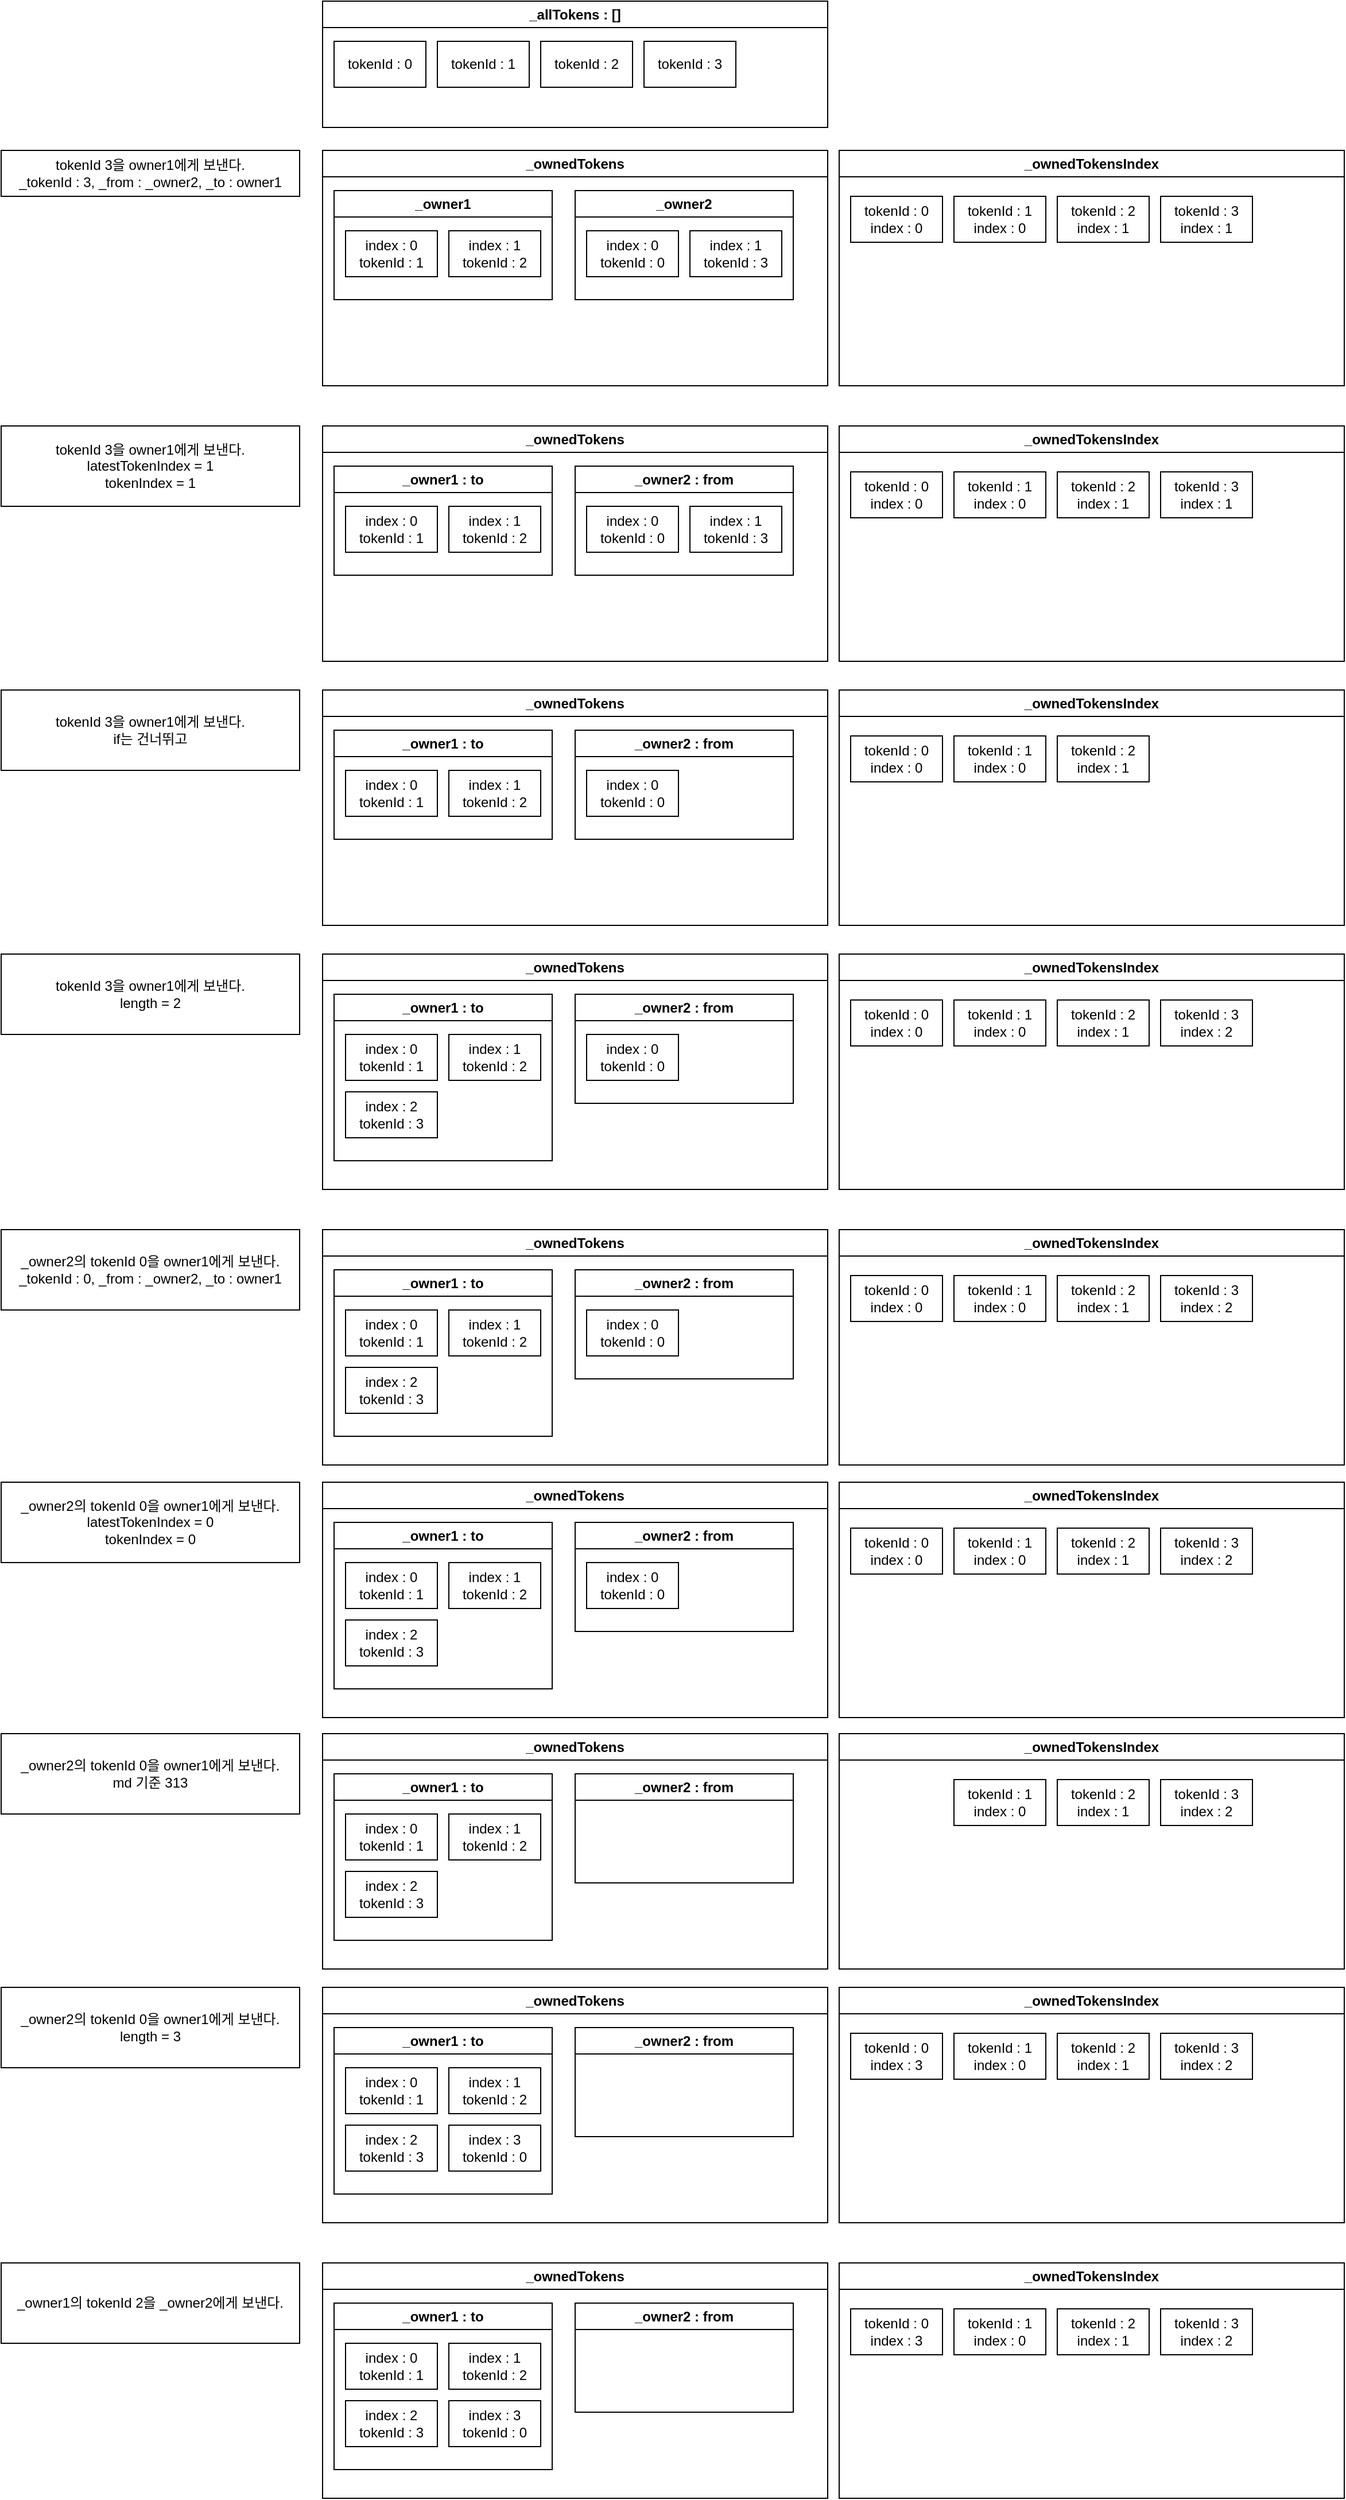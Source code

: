<mxfile version="21.0.2" type="device"><diagram name="페이지-1" id="LPEHaPblQE069VpsMvOG"><mxGraphModel dx="1721" dy="329" grid="1" gridSize="10" guides="1" tooltips="1" connect="1" arrows="1" fold="1" page="1" pageScale="1" pageWidth="827" pageHeight="1169" math="0" shadow="0"><root><mxCell id="0"/><mxCell id="1" parent="0"/><mxCell id="fp0UwFRRT6sE00Q8Rbcq-2" value="_allTokens : []" style="swimlane;whiteSpace=wrap;html=1;" vertex="1" parent="1"><mxGeometry x="160" y="40" width="440" height="110" as="geometry"/></mxCell><mxCell id="fp0UwFRRT6sE00Q8Rbcq-3" value="tokenId : 0" style="rounded=0;whiteSpace=wrap;html=1;" vertex="1" parent="fp0UwFRRT6sE00Q8Rbcq-2"><mxGeometry x="10" y="35" width="80" height="40" as="geometry"/></mxCell><mxCell id="fp0UwFRRT6sE00Q8Rbcq-10" value="tokenId : 1" style="rounded=0;whiteSpace=wrap;html=1;" vertex="1" parent="fp0UwFRRT6sE00Q8Rbcq-2"><mxGeometry x="100" y="35" width="80" height="40" as="geometry"/></mxCell><mxCell id="fp0UwFRRT6sE00Q8Rbcq-16" value="tokenId : 2" style="rounded=0;whiteSpace=wrap;html=1;" vertex="1" parent="fp0UwFRRT6sE00Q8Rbcq-2"><mxGeometry x="190" y="35" width="80" height="40" as="geometry"/></mxCell><mxCell id="fp0UwFRRT6sE00Q8Rbcq-28" value="tokenId : 3" style="rounded=0;whiteSpace=wrap;html=1;" vertex="1" parent="fp0UwFRRT6sE00Q8Rbcq-2"><mxGeometry x="280" y="35" width="80" height="40" as="geometry"/></mxCell><mxCell id="fp0UwFRRT6sE00Q8Rbcq-5" value="_ownedTokens" style="swimlane;whiteSpace=wrap;html=1;startSize=23;" vertex="1" parent="1"><mxGeometry x="160" y="170" width="440" height="205" as="geometry"/></mxCell><mxCell id="fp0UwFRRT6sE00Q8Rbcq-7" value="_owner1" style="swimlane;whiteSpace=wrap;html=1;startSize=23;" vertex="1" parent="fp0UwFRRT6sE00Q8Rbcq-5"><mxGeometry x="10" y="35" width="190" height="95" as="geometry"/></mxCell><mxCell id="fp0UwFRRT6sE00Q8Rbcq-11" value="index : 0&lt;br&gt;tokenId : 1" style="rounded=0;whiteSpace=wrap;html=1;" vertex="1" parent="fp0UwFRRT6sE00Q8Rbcq-7"><mxGeometry x="10" y="35" width="80" height="40" as="geometry"/></mxCell><mxCell id="fp0UwFRRT6sE00Q8Rbcq-26" value="index : 1&lt;br&gt;tokenId : 2" style="rounded=0;whiteSpace=wrap;html=1;" vertex="1" parent="fp0UwFRRT6sE00Q8Rbcq-7"><mxGeometry x="100" y="35" width="80" height="40" as="geometry"/></mxCell><mxCell id="fp0UwFRRT6sE00Q8Rbcq-12" value="_owner2" style="swimlane;whiteSpace=wrap;html=1;startSize=23;" vertex="1" parent="fp0UwFRRT6sE00Q8Rbcq-5"><mxGeometry x="220" y="35" width="190" height="95" as="geometry"/></mxCell><mxCell id="fp0UwFRRT6sE00Q8Rbcq-6" value="index : 0&lt;br&gt;tokenId : 0" style="rounded=0;whiteSpace=wrap;html=1;" vertex="1" parent="fp0UwFRRT6sE00Q8Rbcq-12"><mxGeometry x="10" y="35" width="80" height="40" as="geometry"/></mxCell><mxCell id="fp0UwFRRT6sE00Q8Rbcq-29" value="index : 1&lt;br&gt;tokenId : 3" style="rounded=0;whiteSpace=wrap;html=1;" vertex="1" parent="fp0UwFRRT6sE00Q8Rbcq-12"><mxGeometry x="100" y="35" width="80" height="40" as="geometry"/></mxCell><mxCell id="fp0UwFRRT6sE00Q8Rbcq-18" value="_ownedTokensIndex" style="swimlane;whiteSpace=wrap;html=1;startSize=23;" vertex="1" parent="1"><mxGeometry x="610" y="170" width="440" height="205" as="geometry"/></mxCell><mxCell id="fp0UwFRRT6sE00Q8Rbcq-20" value="tokenId : 1&lt;br&gt;index : 0" style="rounded=0;whiteSpace=wrap;html=1;" vertex="1" parent="fp0UwFRRT6sE00Q8Rbcq-18"><mxGeometry x="100" y="40" width="80" height="40" as="geometry"/></mxCell><mxCell id="fp0UwFRRT6sE00Q8Rbcq-23" value="tokenId : 0&lt;br&gt;index : 0" style="rounded=0;whiteSpace=wrap;html=1;" vertex="1" parent="fp0UwFRRT6sE00Q8Rbcq-18"><mxGeometry x="10" y="40" width="80" height="40" as="geometry"/></mxCell><mxCell id="fp0UwFRRT6sE00Q8Rbcq-27" value="tokenId : 2&lt;br&gt;index : 1" style="rounded=0;whiteSpace=wrap;html=1;" vertex="1" parent="fp0UwFRRT6sE00Q8Rbcq-18"><mxGeometry x="190" y="40" width="80" height="40" as="geometry"/></mxCell><mxCell id="fp0UwFRRT6sE00Q8Rbcq-30" value="tokenId : 3&lt;br&gt;index : 1" style="rounded=0;whiteSpace=wrap;html=1;" vertex="1" parent="fp0UwFRRT6sE00Q8Rbcq-18"><mxGeometry x="280" y="40" width="80" height="40" as="geometry"/></mxCell><mxCell id="fp0UwFRRT6sE00Q8Rbcq-33" value="_ownedTokens" style="swimlane;whiteSpace=wrap;html=1;startSize=23;" vertex="1" parent="1"><mxGeometry x="160" y="410" width="440" height="205" as="geometry"/></mxCell><mxCell id="fp0UwFRRT6sE00Q8Rbcq-34" value="_owner1 : to" style="swimlane;whiteSpace=wrap;html=1;startSize=23;" vertex="1" parent="fp0UwFRRT6sE00Q8Rbcq-33"><mxGeometry x="10" y="35" width="190" height="95" as="geometry"/></mxCell><mxCell id="fp0UwFRRT6sE00Q8Rbcq-35" value="index : 0&lt;br&gt;tokenId : 1" style="rounded=0;whiteSpace=wrap;html=1;" vertex="1" parent="fp0UwFRRT6sE00Q8Rbcq-34"><mxGeometry x="10" y="35" width="80" height="40" as="geometry"/></mxCell><mxCell id="fp0UwFRRT6sE00Q8Rbcq-36" value="index : 1&lt;br&gt;tokenId : 2" style="rounded=0;whiteSpace=wrap;html=1;" vertex="1" parent="fp0UwFRRT6sE00Q8Rbcq-34"><mxGeometry x="100" y="35" width="80" height="40" as="geometry"/></mxCell><mxCell id="fp0UwFRRT6sE00Q8Rbcq-37" value="_owner2 : from" style="swimlane;whiteSpace=wrap;html=1;startSize=23;" vertex="1" parent="fp0UwFRRT6sE00Q8Rbcq-33"><mxGeometry x="220" y="35" width="190" height="95" as="geometry"/></mxCell><mxCell id="fp0UwFRRT6sE00Q8Rbcq-38" value="index : 0&lt;br&gt;tokenId : 0" style="rounded=0;whiteSpace=wrap;html=1;" vertex="1" parent="fp0UwFRRT6sE00Q8Rbcq-37"><mxGeometry x="10" y="35" width="80" height="40" as="geometry"/></mxCell><mxCell id="fp0UwFRRT6sE00Q8Rbcq-39" value="index : 1&lt;br&gt;tokenId : 3" style="rounded=0;whiteSpace=wrap;html=1;" vertex="1" parent="fp0UwFRRT6sE00Q8Rbcq-37"><mxGeometry x="100" y="35" width="80" height="40" as="geometry"/></mxCell><mxCell id="fp0UwFRRT6sE00Q8Rbcq-40" value="_ownedTokensIndex" style="swimlane;whiteSpace=wrap;html=1;startSize=23;" vertex="1" parent="1"><mxGeometry x="610" y="410" width="440" height="205" as="geometry"/></mxCell><mxCell id="fp0UwFRRT6sE00Q8Rbcq-41" value="tokenId : 1&lt;br&gt;index : 0" style="rounded=0;whiteSpace=wrap;html=1;" vertex="1" parent="fp0UwFRRT6sE00Q8Rbcq-40"><mxGeometry x="100" y="40" width="80" height="40" as="geometry"/></mxCell><mxCell id="fp0UwFRRT6sE00Q8Rbcq-42" value="tokenId : 0&lt;br&gt;index : 0" style="rounded=0;whiteSpace=wrap;html=1;" vertex="1" parent="fp0UwFRRT6sE00Q8Rbcq-40"><mxGeometry x="10" y="40" width="80" height="40" as="geometry"/></mxCell><mxCell id="fp0UwFRRT6sE00Q8Rbcq-43" value="tokenId : 2&lt;br&gt;index : 1" style="rounded=0;whiteSpace=wrap;html=1;" vertex="1" parent="fp0UwFRRT6sE00Q8Rbcq-40"><mxGeometry x="190" y="40" width="80" height="40" as="geometry"/></mxCell><mxCell id="fp0UwFRRT6sE00Q8Rbcq-44" value="tokenId : 3&lt;br&gt;index : 1" style="rounded=0;whiteSpace=wrap;html=1;" vertex="1" parent="fp0UwFRRT6sE00Q8Rbcq-40"><mxGeometry x="280" y="40" width="80" height="40" as="geometry"/></mxCell><mxCell id="fp0UwFRRT6sE00Q8Rbcq-32" value="tokenId 3을 owner1에게 보낸다.&lt;br&gt;_tokenId : 3, _from : _owner2, _to : owner1" style="rounded=0;whiteSpace=wrap;html=1;" vertex="1" parent="1"><mxGeometry x="-120" y="170" width="260" height="40" as="geometry"/></mxCell><mxCell id="fp0UwFRRT6sE00Q8Rbcq-45" value="tokenId 3을 owner1에게 보낸다.&lt;br&gt;latestTokenIndex = 1&lt;br&gt;tokenIndex = 1" style="rounded=0;whiteSpace=wrap;html=1;" vertex="1" parent="1"><mxGeometry x="-120" y="410" width="260" height="70" as="geometry"/></mxCell><mxCell id="fp0UwFRRT6sE00Q8Rbcq-48" value="_ownedTokens" style="swimlane;whiteSpace=wrap;html=1;startSize=23;" vertex="1" parent="1"><mxGeometry x="160" y="640" width="440" height="205" as="geometry"/></mxCell><mxCell id="fp0UwFRRT6sE00Q8Rbcq-49" value="_owner1 : to" style="swimlane;whiteSpace=wrap;html=1;startSize=23;" vertex="1" parent="fp0UwFRRT6sE00Q8Rbcq-48"><mxGeometry x="10" y="35" width="190" height="95" as="geometry"/></mxCell><mxCell id="fp0UwFRRT6sE00Q8Rbcq-50" value="index : 0&lt;br&gt;tokenId : 1" style="rounded=0;whiteSpace=wrap;html=1;" vertex="1" parent="fp0UwFRRT6sE00Q8Rbcq-49"><mxGeometry x="10" y="35" width="80" height="40" as="geometry"/></mxCell><mxCell id="fp0UwFRRT6sE00Q8Rbcq-51" value="index : 1&lt;br&gt;tokenId : 2" style="rounded=0;whiteSpace=wrap;html=1;" vertex="1" parent="fp0UwFRRT6sE00Q8Rbcq-49"><mxGeometry x="100" y="35" width="80" height="40" as="geometry"/></mxCell><mxCell id="fp0UwFRRT6sE00Q8Rbcq-52" value="_owner2 : from" style="swimlane;whiteSpace=wrap;html=1;startSize=23;" vertex="1" parent="fp0UwFRRT6sE00Q8Rbcq-48"><mxGeometry x="220" y="35" width="190" height="95" as="geometry"/></mxCell><mxCell id="fp0UwFRRT6sE00Q8Rbcq-53" value="index : 0&lt;br&gt;tokenId : 0" style="rounded=0;whiteSpace=wrap;html=1;" vertex="1" parent="fp0UwFRRT6sE00Q8Rbcq-52"><mxGeometry x="10" y="35" width="80" height="40" as="geometry"/></mxCell><mxCell id="fp0UwFRRT6sE00Q8Rbcq-55" value="_ownedTokensIndex" style="swimlane;whiteSpace=wrap;html=1;startSize=23;" vertex="1" parent="1"><mxGeometry x="610" y="640" width="440" height="205" as="geometry"/></mxCell><mxCell id="fp0UwFRRT6sE00Q8Rbcq-56" value="tokenId : 1&lt;br&gt;index : 0" style="rounded=0;whiteSpace=wrap;html=1;" vertex="1" parent="fp0UwFRRT6sE00Q8Rbcq-55"><mxGeometry x="100" y="40" width="80" height="40" as="geometry"/></mxCell><mxCell id="fp0UwFRRT6sE00Q8Rbcq-57" value="tokenId : 0&lt;br&gt;index : 0" style="rounded=0;whiteSpace=wrap;html=1;" vertex="1" parent="fp0UwFRRT6sE00Q8Rbcq-55"><mxGeometry x="10" y="40" width="80" height="40" as="geometry"/></mxCell><mxCell id="fp0UwFRRT6sE00Q8Rbcq-58" value="tokenId : 2&lt;br&gt;index : 1" style="rounded=0;whiteSpace=wrap;html=1;" vertex="1" parent="fp0UwFRRT6sE00Q8Rbcq-55"><mxGeometry x="190" y="40" width="80" height="40" as="geometry"/></mxCell><mxCell id="fp0UwFRRT6sE00Q8Rbcq-60" value="tokenId 3을 owner1에게 보낸다.&lt;br&gt;if는 건너뛰고" style="rounded=0;whiteSpace=wrap;html=1;" vertex="1" parent="1"><mxGeometry x="-120" y="640" width="260" height="70" as="geometry"/></mxCell><mxCell id="fp0UwFRRT6sE00Q8Rbcq-62" value="_ownedTokens" style="swimlane;whiteSpace=wrap;html=1;startSize=23;" vertex="1" parent="1"><mxGeometry x="160" y="870" width="440" height="205" as="geometry"/></mxCell><mxCell id="fp0UwFRRT6sE00Q8Rbcq-63" value="_owner1 : to" style="swimlane;whiteSpace=wrap;html=1;startSize=23;" vertex="1" parent="fp0UwFRRT6sE00Q8Rbcq-62"><mxGeometry x="10" y="35" width="190" height="145" as="geometry"/></mxCell><mxCell id="fp0UwFRRT6sE00Q8Rbcq-64" value="index : 0&lt;br&gt;tokenId : 1" style="rounded=0;whiteSpace=wrap;html=1;" vertex="1" parent="fp0UwFRRT6sE00Q8Rbcq-63"><mxGeometry x="10" y="35" width="80" height="40" as="geometry"/></mxCell><mxCell id="fp0UwFRRT6sE00Q8Rbcq-65" value="index : 1&lt;br&gt;tokenId : 2" style="rounded=0;whiteSpace=wrap;html=1;" vertex="1" parent="fp0UwFRRT6sE00Q8Rbcq-63"><mxGeometry x="100" y="35" width="80" height="40" as="geometry"/></mxCell><mxCell id="fp0UwFRRT6sE00Q8Rbcq-73" value="index : 2&lt;br&gt;tokenId : 3" style="rounded=0;whiteSpace=wrap;html=1;" vertex="1" parent="fp0UwFRRT6sE00Q8Rbcq-63"><mxGeometry x="10" y="85" width="80" height="40" as="geometry"/></mxCell><mxCell id="fp0UwFRRT6sE00Q8Rbcq-66" value="_owner2 : from" style="swimlane;whiteSpace=wrap;html=1;startSize=23;" vertex="1" parent="fp0UwFRRT6sE00Q8Rbcq-62"><mxGeometry x="220" y="35" width="190" height="95" as="geometry"/></mxCell><mxCell id="fp0UwFRRT6sE00Q8Rbcq-67" value="index : 0&lt;br&gt;tokenId : 0" style="rounded=0;whiteSpace=wrap;html=1;" vertex="1" parent="fp0UwFRRT6sE00Q8Rbcq-66"><mxGeometry x="10" y="35" width="80" height="40" as="geometry"/></mxCell><mxCell id="fp0UwFRRT6sE00Q8Rbcq-68" value="_ownedTokensIndex" style="swimlane;whiteSpace=wrap;html=1;startSize=23;" vertex="1" parent="1"><mxGeometry x="610" y="870" width="440" height="205" as="geometry"/></mxCell><mxCell id="fp0UwFRRT6sE00Q8Rbcq-69" value="tokenId : 1&lt;br&gt;index : 0" style="rounded=0;whiteSpace=wrap;html=1;" vertex="1" parent="fp0UwFRRT6sE00Q8Rbcq-68"><mxGeometry x="100" y="40" width="80" height="40" as="geometry"/></mxCell><mxCell id="fp0UwFRRT6sE00Q8Rbcq-70" value="tokenId : 0&lt;br&gt;index : 0" style="rounded=0;whiteSpace=wrap;html=1;" vertex="1" parent="fp0UwFRRT6sE00Q8Rbcq-68"><mxGeometry x="10" y="40" width="80" height="40" as="geometry"/></mxCell><mxCell id="fp0UwFRRT6sE00Q8Rbcq-71" value="tokenId : 2&lt;br&gt;index : 1" style="rounded=0;whiteSpace=wrap;html=1;" vertex="1" parent="fp0UwFRRT6sE00Q8Rbcq-68"><mxGeometry x="190" y="40" width="80" height="40" as="geometry"/></mxCell><mxCell id="fp0UwFRRT6sE00Q8Rbcq-75" value="tokenId : 3&lt;br&gt;index : 2" style="rounded=0;whiteSpace=wrap;html=1;" vertex="1" parent="fp0UwFRRT6sE00Q8Rbcq-68"><mxGeometry x="280" y="40" width="80" height="40" as="geometry"/></mxCell><mxCell id="fp0UwFRRT6sE00Q8Rbcq-72" value="tokenId 3을 owner1에게 보낸다.&lt;br&gt;length = 2" style="rounded=0;whiteSpace=wrap;html=1;" vertex="1" parent="1"><mxGeometry x="-120" y="870" width="260" height="70" as="geometry"/></mxCell><mxCell id="fp0UwFRRT6sE00Q8Rbcq-76" value="_ownedTokens" style="swimlane;whiteSpace=wrap;html=1;startSize=23;" vertex="1" parent="1"><mxGeometry x="160" y="1110" width="440" height="205" as="geometry"/></mxCell><mxCell id="fp0UwFRRT6sE00Q8Rbcq-77" value="_owner1 : to" style="swimlane;whiteSpace=wrap;html=1;startSize=23;" vertex="1" parent="fp0UwFRRT6sE00Q8Rbcq-76"><mxGeometry x="10" y="35" width="190" height="145" as="geometry"/></mxCell><mxCell id="fp0UwFRRT6sE00Q8Rbcq-78" value="index : 0&lt;br&gt;tokenId : 1" style="rounded=0;whiteSpace=wrap;html=1;" vertex="1" parent="fp0UwFRRT6sE00Q8Rbcq-77"><mxGeometry x="10" y="35" width="80" height="40" as="geometry"/></mxCell><mxCell id="fp0UwFRRT6sE00Q8Rbcq-79" value="index : 1&lt;br&gt;tokenId : 2" style="rounded=0;whiteSpace=wrap;html=1;" vertex="1" parent="fp0UwFRRT6sE00Q8Rbcq-77"><mxGeometry x="100" y="35" width="80" height="40" as="geometry"/></mxCell><mxCell id="fp0UwFRRT6sE00Q8Rbcq-80" value="index : 2&lt;br&gt;tokenId : 3" style="rounded=0;whiteSpace=wrap;html=1;" vertex="1" parent="fp0UwFRRT6sE00Q8Rbcq-77"><mxGeometry x="10" y="85" width="80" height="40" as="geometry"/></mxCell><mxCell id="fp0UwFRRT6sE00Q8Rbcq-81" value="_owner2 : from" style="swimlane;whiteSpace=wrap;html=1;startSize=23;" vertex="1" parent="fp0UwFRRT6sE00Q8Rbcq-76"><mxGeometry x="220" y="35" width="190" height="95" as="geometry"/></mxCell><mxCell id="fp0UwFRRT6sE00Q8Rbcq-82" value="index : 0&lt;br&gt;tokenId : 0" style="rounded=0;whiteSpace=wrap;html=1;" vertex="1" parent="fp0UwFRRT6sE00Q8Rbcq-81"><mxGeometry x="10" y="35" width="80" height="40" as="geometry"/></mxCell><mxCell id="fp0UwFRRT6sE00Q8Rbcq-83" value="_ownedTokensIndex" style="swimlane;whiteSpace=wrap;html=1;startSize=23;" vertex="1" parent="1"><mxGeometry x="610" y="1110" width="440" height="205" as="geometry"/></mxCell><mxCell id="fp0UwFRRT6sE00Q8Rbcq-84" value="tokenId : 1&lt;br&gt;index : 0" style="rounded=0;whiteSpace=wrap;html=1;" vertex="1" parent="fp0UwFRRT6sE00Q8Rbcq-83"><mxGeometry x="100" y="40" width="80" height="40" as="geometry"/></mxCell><mxCell id="fp0UwFRRT6sE00Q8Rbcq-85" value="tokenId : 0&lt;br&gt;index : 0" style="rounded=0;whiteSpace=wrap;html=1;" vertex="1" parent="fp0UwFRRT6sE00Q8Rbcq-83"><mxGeometry x="10" y="40" width="80" height="40" as="geometry"/></mxCell><mxCell id="fp0UwFRRT6sE00Q8Rbcq-86" value="tokenId : 2&lt;br&gt;index : 1" style="rounded=0;whiteSpace=wrap;html=1;" vertex="1" parent="fp0UwFRRT6sE00Q8Rbcq-83"><mxGeometry x="190" y="40" width="80" height="40" as="geometry"/></mxCell><mxCell id="fp0UwFRRT6sE00Q8Rbcq-87" value="tokenId : 3&lt;br&gt;index : 2" style="rounded=0;whiteSpace=wrap;html=1;" vertex="1" parent="fp0UwFRRT6sE00Q8Rbcq-83"><mxGeometry x="280" y="40" width="80" height="40" as="geometry"/></mxCell><mxCell id="fp0UwFRRT6sE00Q8Rbcq-88" value="_owner2의 tokenId 0을 owner1에게 보낸다.&lt;br&gt;_tokenId : 0, _from : _owner2, _to : owner1" style="rounded=0;whiteSpace=wrap;html=1;" vertex="1" parent="1"><mxGeometry x="-120" y="1110" width="260" height="70" as="geometry"/></mxCell><mxCell id="fp0UwFRRT6sE00Q8Rbcq-89" value="_ownedTokens" style="swimlane;whiteSpace=wrap;html=1;startSize=23;" vertex="1" parent="1"><mxGeometry x="160" y="1330" width="440" height="205" as="geometry"/></mxCell><mxCell id="fp0UwFRRT6sE00Q8Rbcq-90" value="_owner1 : to" style="swimlane;whiteSpace=wrap;html=1;startSize=23;" vertex="1" parent="fp0UwFRRT6sE00Q8Rbcq-89"><mxGeometry x="10" y="35" width="190" height="145" as="geometry"/></mxCell><mxCell id="fp0UwFRRT6sE00Q8Rbcq-91" value="index : 0&lt;br&gt;tokenId : 1" style="rounded=0;whiteSpace=wrap;html=1;" vertex="1" parent="fp0UwFRRT6sE00Q8Rbcq-90"><mxGeometry x="10" y="35" width="80" height="40" as="geometry"/></mxCell><mxCell id="fp0UwFRRT6sE00Q8Rbcq-92" value="index : 1&lt;br&gt;tokenId : 2" style="rounded=0;whiteSpace=wrap;html=1;" vertex="1" parent="fp0UwFRRT6sE00Q8Rbcq-90"><mxGeometry x="100" y="35" width="80" height="40" as="geometry"/></mxCell><mxCell id="fp0UwFRRT6sE00Q8Rbcq-93" value="index : 2&lt;br&gt;tokenId : 3" style="rounded=0;whiteSpace=wrap;html=1;" vertex="1" parent="fp0UwFRRT6sE00Q8Rbcq-90"><mxGeometry x="10" y="85" width="80" height="40" as="geometry"/></mxCell><mxCell id="fp0UwFRRT6sE00Q8Rbcq-94" value="_owner2 : from" style="swimlane;whiteSpace=wrap;html=1;startSize=23;" vertex="1" parent="fp0UwFRRT6sE00Q8Rbcq-89"><mxGeometry x="220" y="35" width="190" height="95" as="geometry"/></mxCell><mxCell id="fp0UwFRRT6sE00Q8Rbcq-95" value="index : 0&lt;br&gt;tokenId : 0" style="rounded=0;whiteSpace=wrap;html=1;" vertex="1" parent="fp0UwFRRT6sE00Q8Rbcq-94"><mxGeometry x="10" y="35" width="80" height="40" as="geometry"/></mxCell><mxCell id="fp0UwFRRT6sE00Q8Rbcq-96" value="_ownedTokensIndex" style="swimlane;whiteSpace=wrap;html=1;startSize=23;" vertex="1" parent="1"><mxGeometry x="610" y="1330" width="440" height="205" as="geometry"/></mxCell><mxCell id="fp0UwFRRT6sE00Q8Rbcq-97" value="tokenId : 1&lt;br&gt;index : 0" style="rounded=0;whiteSpace=wrap;html=1;" vertex="1" parent="fp0UwFRRT6sE00Q8Rbcq-96"><mxGeometry x="100" y="40" width="80" height="40" as="geometry"/></mxCell><mxCell id="fp0UwFRRT6sE00Q8Rbcq-98" value="tokenId : 0&lt;br&gt;index : 0" style="rounded=0;whiteSpace=wrap;html=1;" vertex="1" parent="fp0UwFRRT6sE00Q8Rbcq-96"><mxGeometry x="10" y="40" width="80" height="40" as="geometry"/></mxCell><mxCell id="fp0UwFRRT6sE00Q8Rbcq-99" value="tokenId : 2&lt;br&gt;index : 1" style="rounded=0;whiteSpace=wrap;html=1;" vertex="1" parent="fp0UwFRRT6sE00Q8Rbcq-96"><mxGeometry x="190" y="40" width="80" height="40" as="geometry"/></mxCell><mxCell id="fp0UwFRRT6sE00Q8Rbcq-100" value="tokenId : 3&lt;br&gt;index : 2" style="rounded=0;whiteSpace=wrap;html=1;" vertex="1" parent="fp0UwFRRT6sE00Q8Rbcq-96"><mxGeometry x="280" y="40" width="80" height="40" as="geometry"/></mxCell><mxCell id="fp0UwFRRT6sE00Q8Rbcq-101" value="_owner2의 tokenId 0을 owner1에게 보낸다.&lt;br&gt;latestTokenIndex = 0&lt;br style=&quot;border-color: var(--border-color);&quot;&gt;tokenIndex = 0" style="rounded=0;whiteSpace=wrap;html=1;" vertex="1" parent="1"><mxGeometry x="-120" y="1330" width="260" height="70" as="geometry"/></mxCell><mxCell id="fp0UwFRRT6sE00Q8Rbcq-115" value="_ownedTokens" style="swimlane;whiteSpace=wrap;html=1;startSize=23;" vertex="1" parent="1"><mxGeometry x="160" y="1549" width="440" height="205" as="geometry"/></mxCell><mxCell id="fp0UwFRRT6sE00Q8Rbcq-116" value="_owner1 : to" style="swimlane;whiteSpace=wrap;html=1;startSize=23;" vertex="1" parent="fp0UwFRRT6sE00Q8Rbcq-115"><mxGeometry x="10" y="35" width="190" height="145" as="geometry"/></mxCell><mxCell id="fp0UwFRRT6sE00Q8Rbcq-117" value="index : 0&lt;br&gt;tokenId : 1" style="rounded=0;whiteSpace=wrap;html=1;" vertex="1" parent="fp0UwFRRT6sE00Q8Rbcq-116"><mxGeometry x="10" y="35" width="80" height="40" as="geometry"/></mxCell><mxCell id="fp0UwFRRT6sE00Q8Rbcq-118" value="index : 1&lt;br&gt;tokenId : 2" style="rounded=0;whiteSpace=wrap;html=1;" vertex="1" parent="fp0UwFRRT6sE00Q8Rbcq-116"><mxGeometry x="100" y="35" width="80" height="40" as="geometry"/></mxCell><mxCell id="fp0UwFRRT6sE00Q8Rbcq-119" value="index : 2&lt;br&gt;tokenId : 3" style="rounded=0;whiteSpace=wrap;html=1;" vertex="1" parent="fp0UwFRRT6sE00Q8Rbcq-116"><mxGeometry x="10" y="85" width="80" height="40" as="geometry"/></mxCell><mxCell id="fp0UwFRRT6sE00Q8Rbcq-120" value="_owner2 : from" style="swimlane;whiteSpace=wrap;html=1;startSize=23;" vertex="1" parent="fp0UwFRRT6sE00Q8Rbcq-115"><mxGeometry x="220" y="35" width="190" height="95" as="geometry"/></mxCell><mxCell id="fp0UwFRRT6sE00Q8Rbcq-122" value="_ownedTokensIndex" style="swimlane;whiteSpace=wrap;html=1;startSize=23;" vertex="1" parent="1"><mxGeometry x="610" y="1549" width="440" height="205" as="geometry"/></mxCell><mxCell id="fp0UwFRRT6sE00Q8Rbcq-123" value="tokenId : 1&lt;br&gt;index : 0" style="rounded=0;whiteSpace=wrap;html=1;" vertex="1" parent="fp0UwFRRT6sE00Q8Rbcq-122"><mxGeometry x="100" y="40" width="80" height="40" as="geometry"/></mxCell><mxCell id="fp0UwFRRT6sE00Q8Rbcq-125" value="tokenId : 2&lt;br&gt;index : 1" style="rounded=0;whiteSpace=wrap;html=1;" vertex="1" parent="fp0UwFRRT6sE00Q8Rbcq-122"><mxGeometry x="190" y="40" width="80" height="40" as="geometry"/></mxCell><mxCell id="fp0UwFRRT6sE00Q8Rbcq-126" value="tokenId : 3&lt;br&gt;index : 2" style="rounded=0;whiteSpace=wrap;html=1;" vertex="1" parent="fp0UwFRRT6sE00Q8Rbcq-122"><mxGeometry x="280" y="40" width="80" height="40" as="geometry"/></mxCell><mxCell id="fp0UwFRRT6sE00Q8Rbcq-127" value="_owner2의 tokenId 0을 owner1에게 보낸다.&lt;br&gt;md 기준 313" style="rounded=0;whiteSpace=wrap;html=1;" vertex="1" parent="1"><mxGeometry x="-120" y="1549" width="260" height="70" as="geometry"/></mxCell><mxCell id="fp0UwFRRT6sE00Q8Rbcq-128" value="_ownedTokens" style="swimlane;whiteSpace=wrap;html=1;startSize=23;" vertex="1" parent="1"><mxGeometry x="160" y="1770" width="440" height="205" as="geometry"/></mxCell><mxCell id="fp0UwFRRT6sE00Q8Rbcq-129" value="_owner1 : to" style="swimlane;whiteSpace=wrap;html=1;startSize=23;" vertex="1" parent="fp0UwFRRT6sE00Q8Rbcq-128"><mxGeometry x="10" y="35" width="190" height="145" as="geometry"/></mxCell><mxCell id="fp0UwFRRT6sE00Q8Rbcq-130" value="index : 0&lt;br&gt;tokenId : 1" style="rounded=0;whiteSpace=wrap;html=1;" vertex="1" parent="fp0UwFRRT6sE00Q8Rbcq-129"><mxGeometry x="10" y="35" width="80" height="40" as="geometry"/></mxCell><mxCell id="fp0UwFRRT6sE00Q8Rbcq-131" value="index : 1&lt;br&gt;tokenId : 2" style="rounded=0;whiteSpace=wrap;html=1;" vertex="1" parent="fp0UwFRRT6sE00Q8Rbcq-129"><mxGeometry x="100" y="35" width="80" height="40" as="geometry"/></mxCell><mxCell id="fp0UwFRRT6sE00Q8Rbcq-132" value="index : 2&lt;br&gt;tokenId : 3" style="rounded=0;whiteSpace=wrap;html=1;" vertex="1" parent="fp0UwFRRT6sE00Q8Rbcq-129"><mxGeometry x="10" y="85" width="80" height="40" as="geometry"/></mxCell><mxCell id="fp0UwFRRT6sE00Q8Rbcq-140" value="index : 3&lt;br&gt;tokenId : 0" style="rounded=0;whiteSpace=wrap;html=1;" vertex="1" parent="fp0UwFRRT6sE00Q8Rbcq-129"><mxGeometry x="100" y="85" width="80" height="40" as="geometry"/></mxCell><mxCell id="fp0UwFRRT6sE00Q8Rbcq-133" value="_owner2 : from" style="swimlane;whiteSpace=wrap;html=1;startSize=23;" vertex="1" parent="fp0UwFRRT6sE00Q8Rbcq-128"><mxGeometry x="220" y="35" width="190" height="95" as="geometry"/></mxCell><mxCell id="fp0UwFRRT6sE00Q8Rbcq-134" value="_ownedTokensIndex" style="swimlane;whiteSpace=wrap;html=1;startSize=23;" vertex="1" parent="1"><mxGeometry x="610" y="1770" width="440" height="205" as="geometry"/></mxCell><mxCell id="fp0UwFRRT6sE00Q8Rbcq-135" value="tokenId : 1&lt;br&gt;index : 0" style="rounded=0;whiteSpace=wrap;html=1;" vertex="1" parent="fp0UwFRRT6sE00Q8Rbcq-134"><mxGeometry x="100" y="40" width="80" height="40" as="geometry"/></mxCell><mxCell id="fp0UwFRRT6sE00Q8Rbcq-136" value="tokenId : 2&lt;br&gt;index : 1" style="rounded=0;whiteSpace=wrap;html=1;" vertex="1" parent="fp0UwFRRT6sE00Q8Rbcq-134"><mxGeometry x="190" y="40" width="80" height="40" as="geometry"/></mxCell><mxCell id="fp0UwFRRT6sE00Q8Rbcq-137" value="tokenId : 3&lt;br&gt;index : 2" style="rounded=0;whiteSpace=wrap;html=1;" vertex="1" parent="fp0UwFRRT6sE00Q8Rbcq-134"><mxGeometry x="280" y="40" width="80" height="40" as="geometry"/></mxCell><mxCell id="fp0UwFRRT6sE00Q8Rbcq-141" value="tokenId : 0&lt;br&gt;index : 3" style="rounded=0;whiteSpace=wrap;html=1;" vertex="1" parent="fp0UwFRRT6sE00Q8Rbcq-134"><mxGeometry x="10" y="40" width="80" height="40" as="geometry"/></mxCell><mxCell id="fp0UwFRRT6sE00Q8Rbcq-138" value="_owner2의 tokenId 0을 owner1에게 보낸다.&lt;br&gt;length = 3" style="rounded=0;whiteSpace=wrap;html=1;" vertex="1" parent="1"><mxGeometry x="-120" y="1770" width="260" height="70" as="geometry"/></mxCell><mxCell id="fp0UwFRRT6sE00Q8Rbcq-142" value="_ownedTokens" style="swimlane;whiteSpace=wrap;html=1;startSize=23;" vertex="1" parent="1"><mxGeometry x="160" y="2010" width="440" height="205" as="geometry"/></mxCell><mxCell id="fp0UwFRRT6sE00Q8Rbcq-143" value="_owner1 : to" style="swimlane;whiteSpace=wrap;html=1;startSize=23;" vertex="1" parent="fp0UwFRRT6sE00Q8Rbcq-142"><mxGeometry x="10" y="35" width="190" height="145" as="geometry"/></mxCell><mxCell id="fp0UwFRRT6sE00Q8Rbcq-144" value="index : 0&lt;br&gt;tokenId : 1" style="rounded=0;whiteSpace=wrap;html=1;" vertex="1" parent="fp0UwFRRT6sE00Q8Rbcq-143"><mxGeometry x="10" y="35" width="80" height="40" as="geometry"/></mxCell><mxCell id="fp0UwFRRT6sE00Q8Rbcq-145" value="index : 1&lt;br&gt;tokenId : 2" style="rounded=0;whiteSpace=wrap;html=1;" vertex="1" parent="fp0UwFRRT6sE00Q8Rbcq-143"><mxGeometry x="100" y="35" width="80" height="40" as="geometry"/></mxCell><mxCell id="fp0UwFRRT6sE00Q8Rbcq-146" value="index : 2&lt;br&gt;tokenId : 3" style="rounded=0;whiteSpace=wrap;html=1;" vertex="1" parent="fp0UwFRRT6sE00Q8Rbcq-143"><mxGeometry x="10" y="85" width="80" height="40" as="geometry"/></mxCell><mxCell id="fp0UwFRRT6sE00Q8Rbcq-147" value="index : 3&lt;br&gt;tokenId : 0" style="rounded=0;whiteSpace=wrap;html=1;" vertex="1" parent="fp0UwFRRT6sE00Q8Rbcq-143"><mxGeometry x="100" y="85" width="80" height="40" as="geometry"/></mxCell><mxCell id="fp0UwFRRT6sE00Q8Rbcq-148" value="_owner2 : from" style="swimlane;whiteSpace=wrap;html=1;startSize=23;" vertex="1" parent="fp0UwFRRT6sE00Q8Rbcq-142"><mxGeometry x="220" y="35" width="190" height="95" as="geometry"/></mxCell><mxCell id="fp0UwFRRT6sE00Q8Rbcq-149" value="_ownedTokensIndex" style="swimlane;whiteSpace=wrap;html=1;startSize=23;" vertex="1" parent="1"><mxGeometry x="610" y="2010" width="440" height="205" as="geometry"/></mxCell><mxCell id="fp0UwFRRT6sE00Q8Rbcq-150" value="tokenId : 1&lt;br&gt;index : 0" style="rounded=0;whiteSpace=wrap;html=1;" vertex="1" parent="fp0UwFRRT6sE00Q8Rbcq-149"><mxGeometry x="100" y="40" width="80" height="40" as="geometry"/></mxCell><mxCell id="fp0UwFRRT6sE00Q8Rbcq-151" value="tokenId : 2&lt;br&gt;index : 1" style="rounded=0;whiteSpace=wrap;html=1;" vertex="1" parent="fp0UwFRRT6sE00Q8Rbcq-149"><mxGeometry x="190" y="40" width="80" height="40" as="geometry"/></mxCell><mxCell id="fp0UwFRRT6sE00Q8Rbcq-152" value="tokenId : 3&lt;br&gt;index : 2" style="rounded=0;whiteSpace=wrap;html=1;" vertex="1" parent="fp0UwFRRT6sE00Q8Rbcq-149"><mxGeometry x="280" y="40" width="80" height="40" as="geometry"/></mxCell><mxCell id="fp0UwFRRT6sE00Q8Rbcq-153" value="tokenId : 0&lt;br&gt;index : 3" style="rounded=0;whiteSpace=wrap;html=1;" vertex="1" parent="fp0UwFRRT6sE00Q8Rbcq-149"><mxGeometry x="10" y="40" width="80" height="40" as="geometry"/></mxCell><mxCell id="fp0UwFRRT6sE00Q8Rbcq-154" value="_owner1의 tokenId 2을 _owner2에게 보낸다.&lt;br&gt;" style="rounded=0;whiteSpace=wrap;html=1;" vertex="1" parent="1"><mxGeometry x="-120" y="2010" width="260" height="70" as="geometry"/></mxCell></root></mxGraphModel></diagram></mxfile>